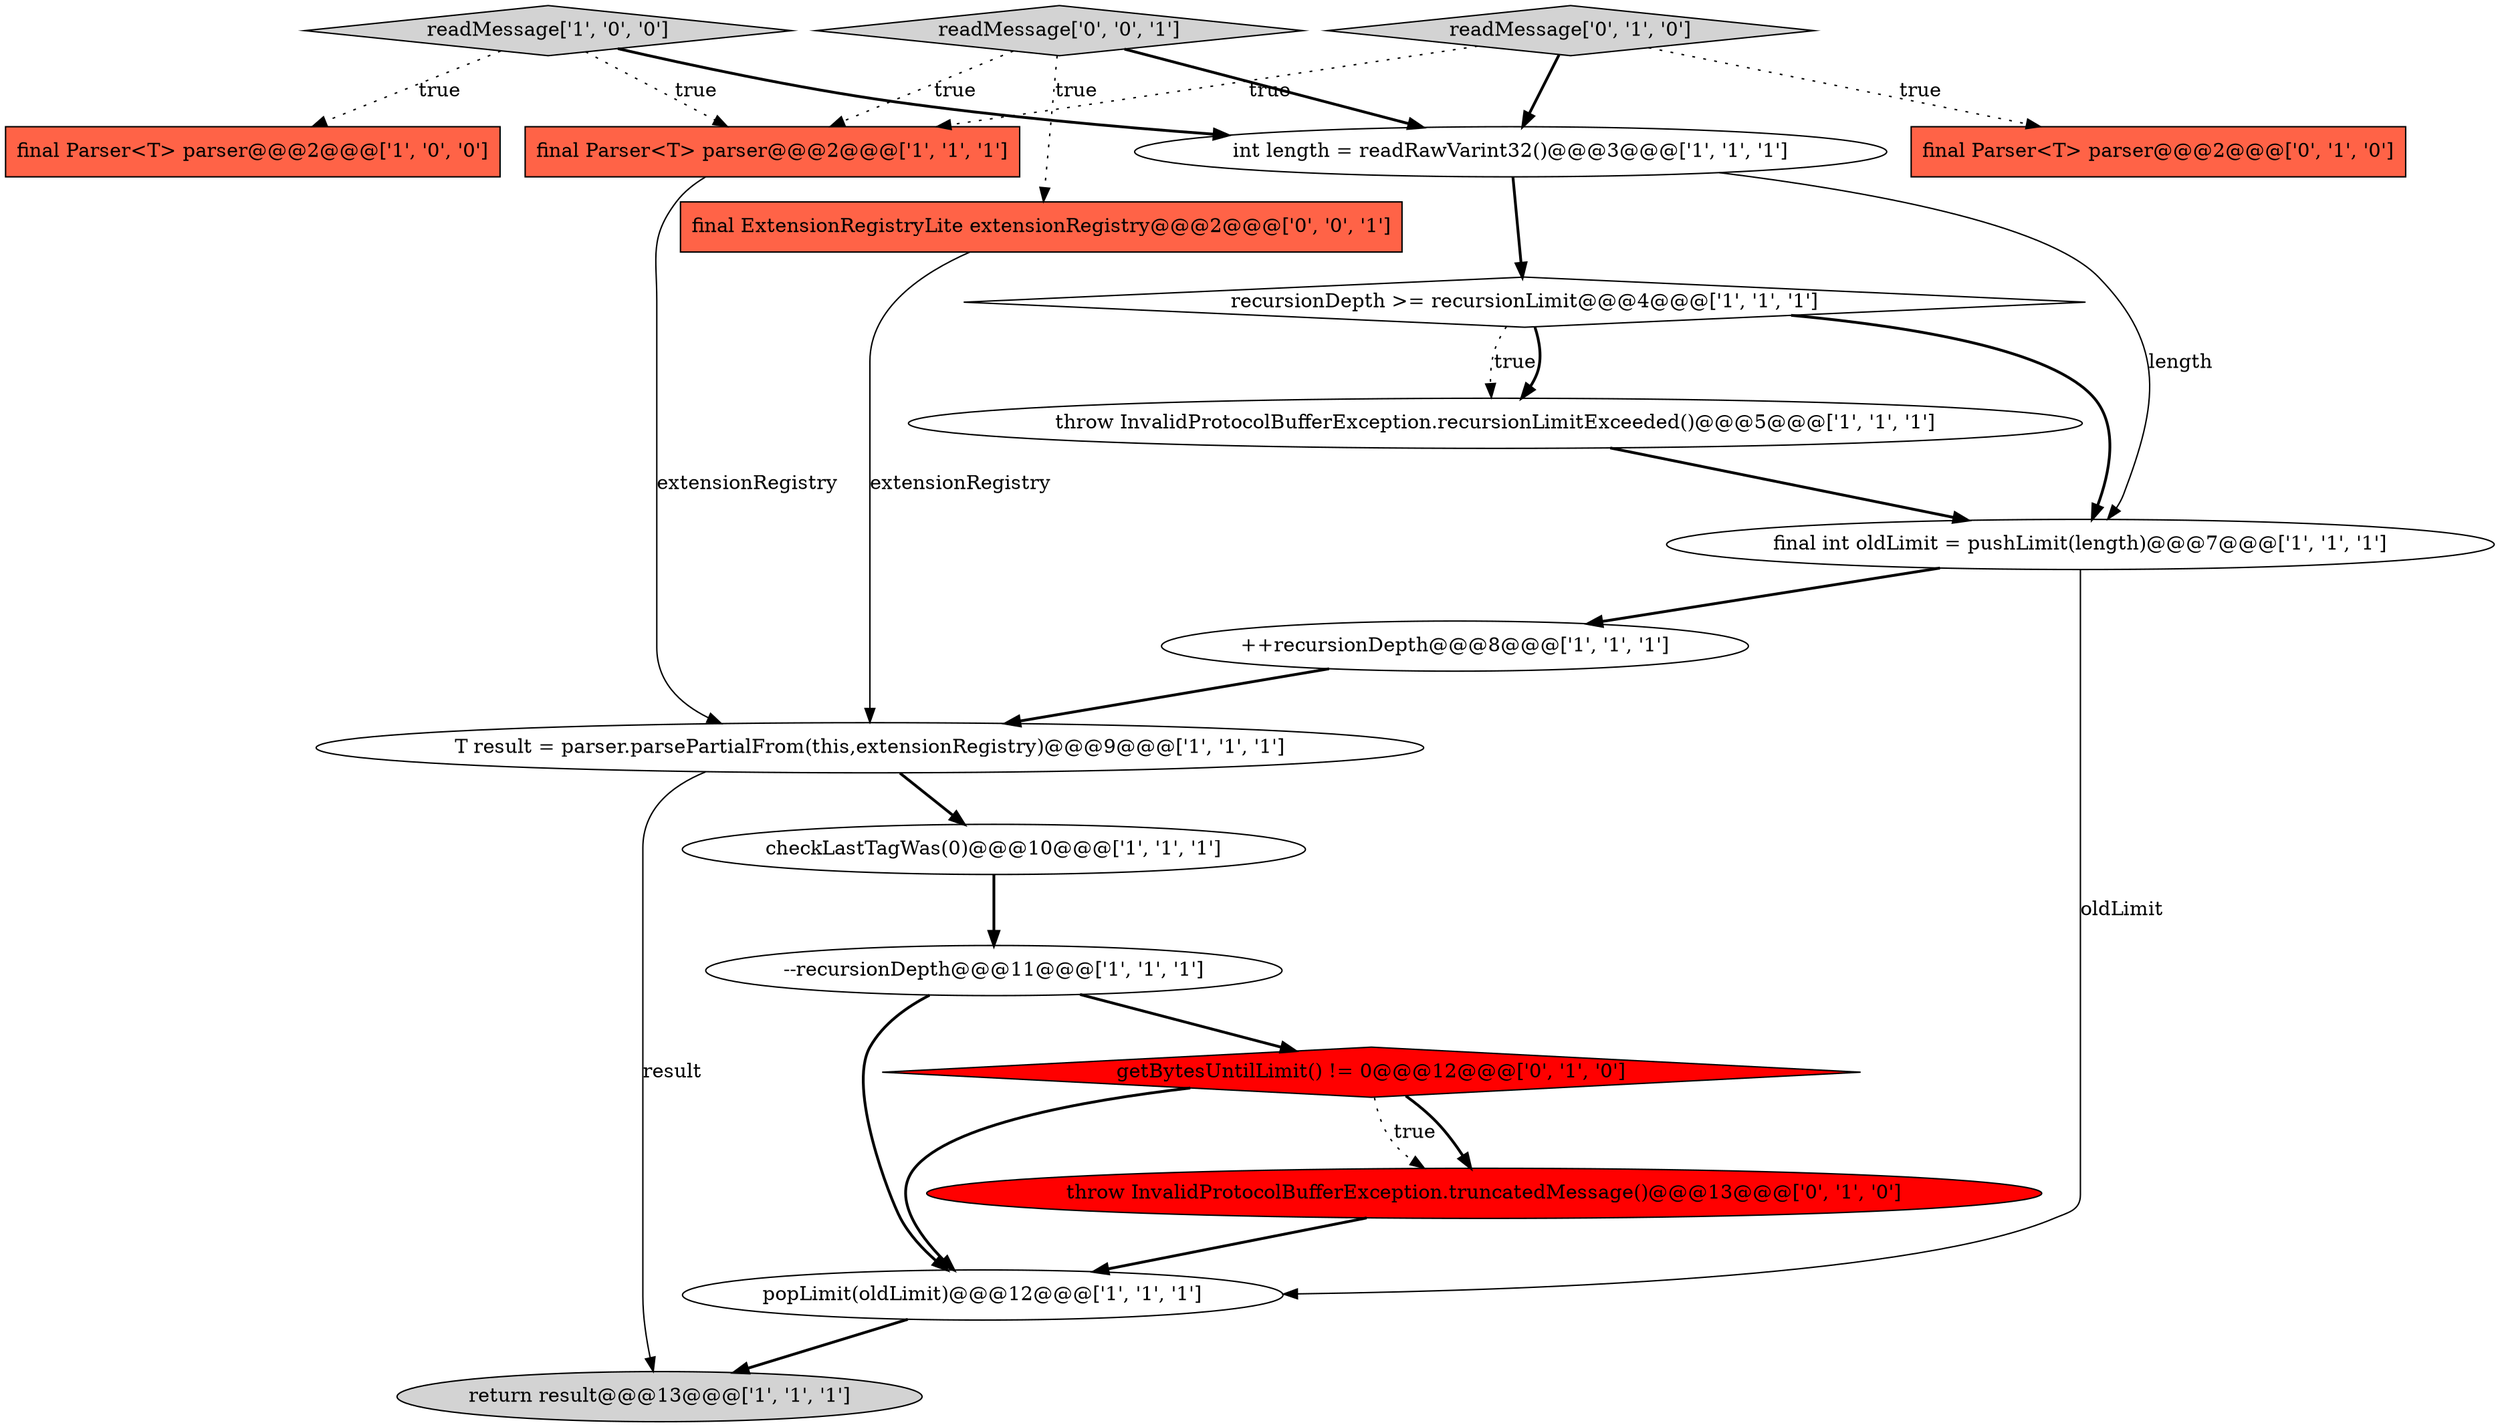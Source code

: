 digraph {
3 [style = filled, label = "throw InvalidProtocolBufferException.recursionLimitExceeded()@@@5@@@['1', '1', '1']", fillcolor = white, shape = ellipse image = "AAA0AAABBB1BBB"];
9 [style = filled, label = "final int oldLimit = pushLimit(length)@@@7@@@['1', '1', '1']", fillcolor = white, shape = ellipse image = "AAA0AAABBB1BBB"];
13 [style = filled, label = "final Parser<T> parser@@@2@@@['0', '1', '0']", fillcolor = tomato, shape = box image = "AAA0AAABBB2BBB"];
0 [style = filled, label = "popLimit(oldLimit)@@@12@@@['1', '1', '1']", fillcolor = white, shape = ellipse image = "AAA0AAABBB1BBB"];
11 [style = filled, label = "readMessage['1', '0', '0']", fillcolor = lightgray, shape = diamond image = "AAA0AAABBB1BBB"];
12 [style = filled, label = "final Parser<T> parser@@@2@@@['1', '1', '1']", fillcolor = tomato, shape = box image = "AAA0AAABBB1BBB"];
8 [style = filled, label = "checkLastTagWas(0)@@@10@@@['1', '1', '1']", fillcolor = white, shape = ellipse image = "AAA0AAABBB1BBB"];
6 [style = filled, label = "int length = readRawVarint32()@@@3@@@['1', '1', '1']", fillcolor = white, shape = ellipse image = "AAA0AAABBB1BBB"];
5 [style = filled, label = "++recursionDepth@@@8@@@['1', '1', '1']", fillcolor = white, shape = ellipse image = "AAA0AAABBB1BBB"];
15 [style = filled, label = "readMessage['0', '1', '0']", fillcolor = lightgray, shape = diamond image = "AAA0AAABBB2BBB"];
16 [style = filled, label = "getBytesUntilLimit() != 0@@@12@@@['0', '1', '0']", fillcolor = red, shape = diamond image = "AAA1AAABBB2BBB"];
10 [style = filled, label = "--recursionDepth@@@11@@@['1', '1', '1']", fillcolor = white, shape = ellipse image = "AAA0AAABBB1BBB"];
1 [style = filled, label = "return result@@@13@@@['1', '1', '1']", fillcolor = lightgray, shape = ellipse image = "AAA0AAABBB1BBB"];
2 [style = filled, label = "recursionDepth >= recursionLimit@@@4@@@['1', '1', '1']", fillcolor = white, shape = diamond image = "AAA0AAABBB1BBB"];
14 [style = filled, label = "throw InvalidProtocolBufferException.truncatedMessage()@@@13@@@['0', '1', '0']", fillcolor = red, shape = ellipse image = "AAA1AAABBB2BBB"];
18 [style = filled, label = "readMessage['0', '0', '1']", fillcolor = lightgray, shape = diamond image = "AAA0AAABBB3BBB"];
4 [style = filled, label = "T result = parser.parsePartialFrom(this,extensionRegistry)@@@9@@@['1', '1', '1']", fillcolor = white, shape = ellipse image = "AAA0AAABBB1BBB"];
7 [style = filled, label = "final Parser<T> parser@@@2@@@['1', '0', '0']", fillcolor = tomato, shape = box image = "AAA0AAABBB1BBB"];
17 [style = filled, label = "final ExtensionRegistryLite extensionRegistry@@@2@@@['0', '0', '1']", fillcolor = tomato, shape = box image = "AAA0AAABBB3BBB"];
2->3 [style = dotted, label="true"];
11->7 [style = dotted, label="true"];
8->10 [style = bold, label=""];
16->0 [style = bold, label=""];
12->4 [style = solid, label="extensionRegistry"];
2->3 [style = bold, label=""];
11->6 [style = bold, label=""];
11->12 [style = dotted, label="true"];
15->6 [style = bold, label=""];
2->9 [style = bold, label=""];
15->13 [style = dotted, label="true"];
6->2 [style = bold, label=""];
4->1 [style = solid, label="result"];
3->9 [style = bold, label=""];
18->12 [style = dotted, label="true"];
10->16 [style = bold, label=""];
14->0 [style = bold, label=""];
18->6 [style = bold, label=""];
0->1 [style = bold, label=""];
9->0 [style = solid, label="oldLimit"];
10->0 [style = bold, label=""];
5->4 [style = bold, label=""];
16->14 [style = dotted, label="true"];
9->5 [style = bold, label=""];
15->12 [style = dotted, label="true"];
4->8 [style = bold, label=""];
16->14 [style = bold, label=""];
18->17 [style = dotted, label="true"];
17->4 [style = solid, label="extensionRegistry"];
6->9 [style = solid, label="length"];
}
